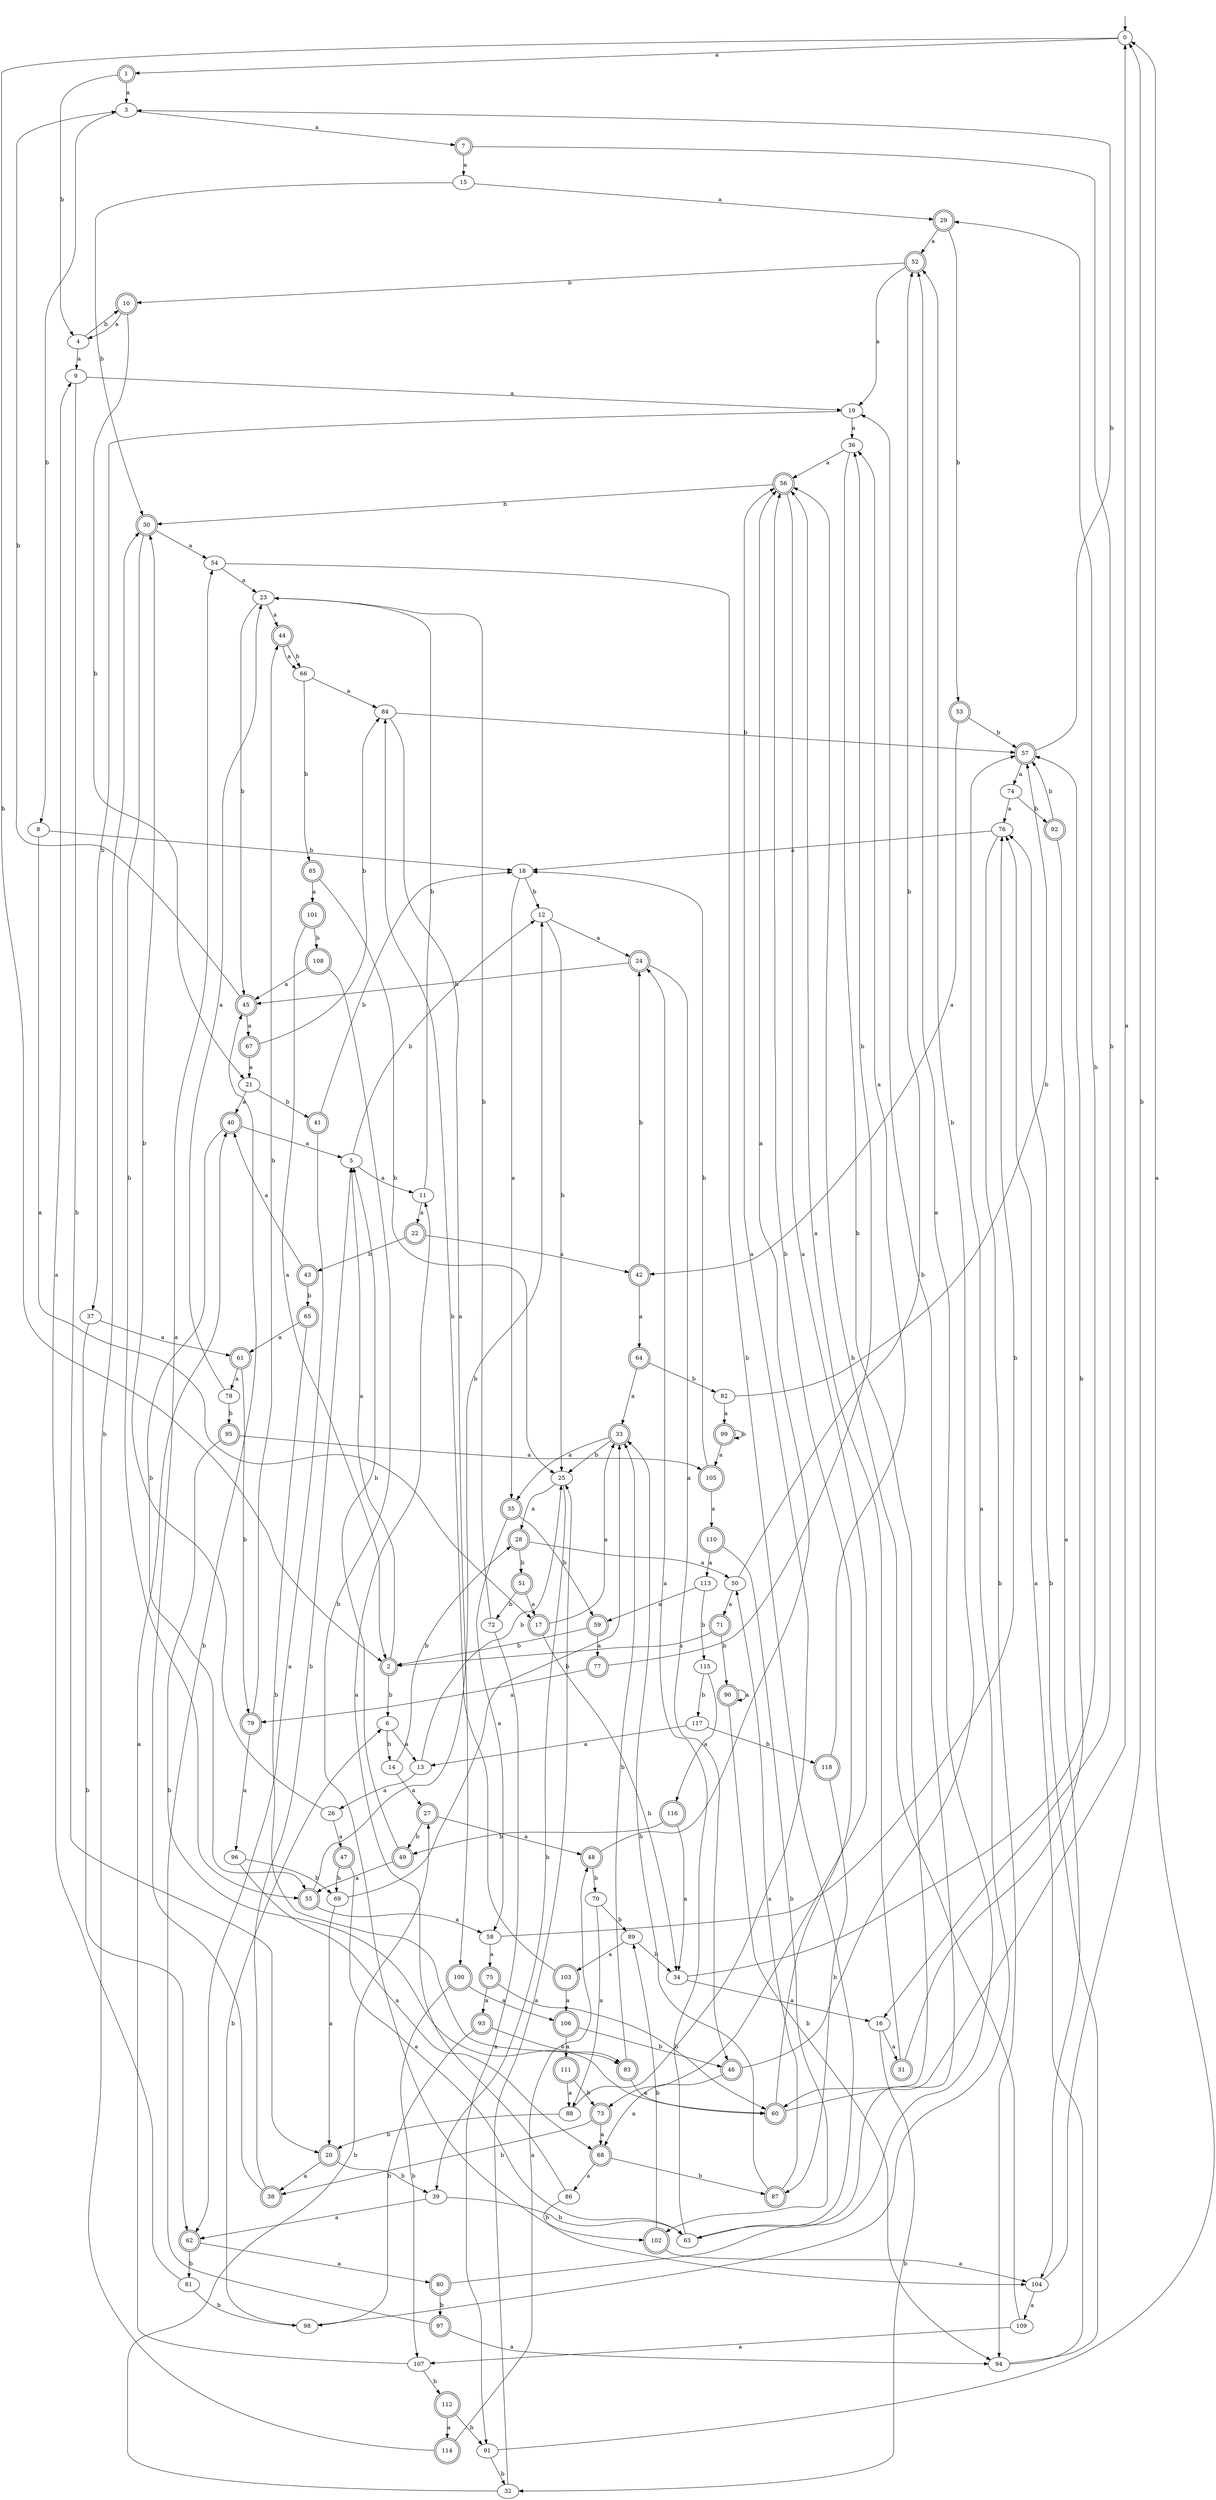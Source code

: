 digraph RandomDFA {
  __start0 [label="", shape=none];
  __start0 -> 0 [label=""];
  0 [shape=circle]
  0 -> 1 [label="a"]
  0 -> 2 [label="b"]
  1 [shape=doublecircle]
  1 -> 3 [label="a"]
  1 -> 4 [label="b"]
  2 [shape=doublecircle]
  2 -> 5 [label="a"]
  2 -> 6 [label="b"]
  3
  3 -> 7 [label="a"]
  3 -> 8 [label="b"]
  4
  4 -> 9 [label="a"]
  4 -> 10 [label="b"]
  5
  5 -> 11 [label="a"]
  5 -> 12 [label="b"]
  6
  6 -> 13 [label="a"]
  6 -> 14 [label="b"]
  7 [shape=doublecircle]
  7 -> 15 [label="a"]
  7 -> 16 [label="b"]
  8
  8 -> 17 [label="a"]
  8 -> 18 [label="b"]
  9
  9 -> 19 [label="a"]
  9 -> 20 [label="b"]
  10 [shape=doublecircle]
  10 -> 4 [label="a"]
  10 -> 21 [label="b"]
  11
  11 -> 22 [label="a"]
  11 -> 23 [label="b"]
  12
  12 -> 24 [label="a"]
  12 -> 25 [label="b"]
  13
  13 -> 26 [label="a"]
  13 -> 25 [label="b"]
  14
  14 -> 27 [label="a"]
  14 -> 28 [label="b"]
  15
  15 -> 29 [label="a"]
  15 -> 30 [label="b"]
  16
  16 -> 31 [label="a"]
  16 -> 32 [label="b"]
  17 [shape=doublecircle]
  17 -> 33 [label="a"]
  17 -> 34 [label="b"]
  18
  18 -> 35 [label="a"]
  18 -> 12 [label="b"]
  19
  19 -> 36 [label="a"]
  19 -> 37 [label="b"]
  20 [shape=doublecircle]
  20 -> 38 [label="a"]
  20 -> 39 [label="b"]
  21
  21 -> 40 [label="a"]
  21 -> 41 [label="b"]
  22 [shape=doublecircle]
  22 -> 42 [label="a"]
  22 -> 43 [label="b"]
  23
  23 -> 44 [label="a"]
  23 -> 45 [label="b"]
  24 [shape=doublecircle]
  24 -> 46 [label="a"]
  24 -> 45 [label="b"]
  25
  25 -> 28 [label="a"]
  25 -> 39 [label="b"]
  26
  26 -> 47 [label="a"]
  26 -> 30 [label="b"]
  27 [shape=doublecircle]
  27 -> 48 [label="a"]
  27 -> 49 [label="b"]
  28 [shape=doublecircle]
  28 -> 50 [label="a"]
  28 -> 51 [label="b"]
  29 [shape=doublecircle]
  29 -> 52 [label="a"]
  29 -> 53 [label="b"]
  30 [shape=doublecircle]
  30 -> 54 [label="a"]
  30 -> 55 [label="b"]
  31 [shape=doublecircle]
  31 -> 56 [label="a"]
  31 -> 57 [label="b"]
  32
  32 -> 25 [label="a"]
  32 -> 27 [label="b"]
  33 [shape=doublecircle]
  33 -> 35 [label="a"]
  33 -> 25 [label="b"]
  34
  34 -> 16 [label="a"]
  34 -> 29 [label="b"]
  35 [shape=doublecircle]
  35 -> 58 [label="a"]
  35 -> 59 [label="b"]
  36
  36 -> 56 [label="a"]
  36 -> 60 [label="b"]
  37
  37 -> 61 [label="a"]
  37 -> 62 [label="b"]
  38 [shape=doublecircle]
  38 -> 54 [label="a"]
  38 -> 5 [label="b"]
  39
  39 -> 62 [label="a"]
  39 -> 63 [label="b"]
  40 [shape=doublecircle]
  40 -> 5 [label="a"]
  40 -> 55 [label="b"]
  41 [shape=doublecircle]
  41 -> 62 [label="a"]
  41 -> 18 [label="b"]
  42 [shape=doublecircle]
  42 -> 64 [label="a"]
  42 -> 24 [label="b"]
  43 [shape=doublecircle]
  43 -> 40 [label="a"]
  43 -> 65 [label="b"]
  44 [shape=doublecircle]
  44 -> 66 [label="a"]
  44 -> 66 [label="b"]
  45 [shape=doublecircle]
  45 -> 67 [label="a"]
  45 -> 3 [label="b"]
  46 [shape=doublecircle]
  46 -> 68 [label="a"]
  46 -> 52 [label="b"]
  47 [shape=doublecircle]
  47 -> 63 [label="a"]
  47 -> 69 [label="b"]
  48 [shape=doublecircle]
  48 -> 56 [label="a"]
  48 -> 70 [label="b"]
  49 [shape=doublecircle]
  49 -> 55 [label="a"]
  49 -> 5 [label="b"]
  50
  50 -> 71 [label="a"]
  50 -> 52 [label="b"]
  51 [shape=doublecircle]
  51 -> 17 [label="a"]
  51 -> 72 [label="b"]
  52 [shape=doublecircle]
  52 -> 19 [label="a"]
  52 -> 10 [label="b"]
  53 [shape=doublecircle]
  53 -> 42 [label="a"]
  53 -> 57 [label="b"]
  54
  54 -> 23 [label="a"]
  54 -> 63 [label="b"]
  55 [shape=doublecircle]
  55 -> 58 [label="a"]
  55 -> 12 [label="b"]
  56 [shape=doublecircle]
  56 -> 73 [label="a"]
  56 -> 30 [label="b"]
  57 [shape=doublecircle]
  57 -> 74 [label="a"]
  57 -> 3 [label="b"]
  58
  58 -> 75 [label="a"]
  58 -> 76 [label="b"]
  59 [shape=doublecircle]
  59 -> 77 [label="a"]
  59 -> 2 [label="b"]
  60 [shape=doublecircle]
  60 -> 0 [label="a"]
  60 -> 56 [label="b"]
  61 [shape=doublecircle]
  61 -> 78 [label="a"]
  61 -> 79 [label="b"]
  62 [shape=doublecircle]
  62 -> 80 [label="a"]
  62 -> 81 [label="b"]
  63
  63 -> 24 [label="a"]
  63 -> 19 [label="b"]
  64 [shape=doublecircle]
  64 -> 33 [label="a"]
  64 -> 82 [label="b"]
  65 [shape=doublecircle]
  65 -> 61 [label="a"]
  65 -> 83 [label="b"]
  66
  66 -> 84 [label="a"]
  66 -> 85 [label="b"]
  67 [shape=doublecircle]
  67 -> 21 [label="a"]
  67 -> 84 [label="b"]
  68 [shape=doublecircle]
  68 -> 86 [label="a"]
  68 -> 87 [label="b"]
  69
  69 -> 20 [label="a"]
  69 -> 33 [label="b"]
  70
  70 -> 88 [label="a"]
  70 -> 89 [label="b"]
  71 [shape=doublecircle]
  71 -> 2 [label="a"]
  71 -> 90 [label="b"]
  72
  72 -> 91 [label="a"]
  72 -> 23 [label="b"]
  73 [shape=doublecircle]
  73 -> 68 [label="a"]
  73 -> 38 [label="b"]
  74
  74 -> 76 [label="a"]
  74 -> 92 [label="b"]
  75 [shape=doublecircle]
  75 -> 93 [label="a"]
  75 -> 60 [label="b"]
  76
  76 -> 18 [label="a"]
  76 -> 94 [label="b"]
  77 [shape=doublecircle]
  77 -> 79 [label="a"]
  77 -> 36 [label="b"]
  78
  78 -> 23 [label="a"]
  78 -> 95 [label="b"]
  79 [shape=doublecircle]
  79 -> 96 [label="a"]
  79 -> 44 [label="b"]
  80 [shape=doublecircle]
  80 -> 52 [label="a"]
  80 -> 97 [label="b"]
  81
  81 -> 9 [label="a"]
  81 -> 98 [label="b"]
  82
  82 -> 99 [label="a"]
  82 -> 57 [label="b"]
  83 [shape=doublecircle]
  83 -> 60 [label="a"]
  83 -> 33 [label="b"]
  84
  84 -> 100 [label="a"]
  84 -> 57 [label="b"]
  85 [shape=doublecircle]
  85 -> 101 [label="a"]
  85 -> 25 [label="b"]
  86
  86 -> 11 [label="a"]
  86 -> 102 [label="b"]
  87 [shape=doublecircle]
  87 -> 50 [label="a"]
  87 -> 33 [label="b"]
  88
  88 -> 56 [label="a"]
  88 -> 20 [label="b"]
  89
  89 -> 103 [label="a"]
  89 -> 34 [label="b"]
  90 [shape=doublecircle]
  90 -> 90 [label="a"]
  90 -> 94 [label="b"]
  91
  91 -> 0 [label="a"]
  91 -> 32 [label="b"]
  92 [shape=doublecircle]
  92 -> 104 [label="a"]
  92 -> 57 [label="b"]
  93 [shape=doublecircle]
  93 -> 83 [label="a"]
  93 -> 98 [label="b"]
  94
  94 -> 76 [label="a"]
  94 -> 76 [label="b"]
  95 [shape=doublecircle]
  95 -> 105 [label="a"]
  95 -> 60 [label="b"]
  96
  96 -> 68 [label="a"]
  96 -> 69 [label="b"]
  97 [shape=doublecircle]
  97 -> 94 [label="a"]
  97 -> 45 [label="b"]
  98
  98 -> 57 [label="a"]
  98 -> 6 [label="b"]
  99 [shape=doublecircle]
  99 -> 105 [label="a"]
  99 -> 99 [label="b"]
  100 [shape=doublecircle]
  100 -> 106 [label="a"]
  100 -> 107 [label="b"]
  101 [shape=doublecircle]
  101 -> 2 [label="a"]
  101 -> 108 [label="b"]
  102 [shape=doublecircle]
  102 -> 104 [label="a"]
  102 -> 89 [label="b"]
  103 [shape=doublecircle]
  103 -> 106 [label="a"]
  103 -> 84 [label="b"]
  104
  104 -> 109 [label="a"]
  104 -> 0 [label="b"]
  105 [shape=doublecircle]
  105 -> 110 [label="a"]
  105 -> 18 [label="b"]
  106 [shape=doublecircle]
  106 -> 111 [label="a"]
  106 -> 46 [label="b"]
  107
  107 -> 40 [label="a"]
  107 -> 112 [label="b"]
  108 [shape=doublecircle]
  108 -> 45 [label="a"]
  108 -> 104 [label="b"]
  109
  109 -> 107 [label="a"]
  109 -> 56 [label="b"]
  110 [shape=doublecircle]
  110 -> 113 [label="a"]
  110 -> 102 [label="b"]
  111 [shape=doublecircle]
  111 -> 88 [label="a"]
  111 -> 73 [label="b"]
  112 [shape=doublecircle]
  112 -> 114 [label="a"]
  112 -> 91 [label="b"]
  113
  113 -> 59 [label="a"]
  113 -> 115 [label="b"]
  114 [shape=doublecircle]
  114 -> 48 [label="a"]
  114 -> 30 [label="b"]
  115
  115 -> 116 [label="a"]
  115 -> 117 [label="b"]
  116 [shape=doublecircle]
  116 -> 34 [label="a"]
  116 -> 49 [label="b"]
  117
  117 -> 13 [label="a"]
  117 -> 118 [label="b"]
  118 [shape=doublecircle]
  118 -> 36 [label="a"]
  118 -> 87 [label="b"]
}
